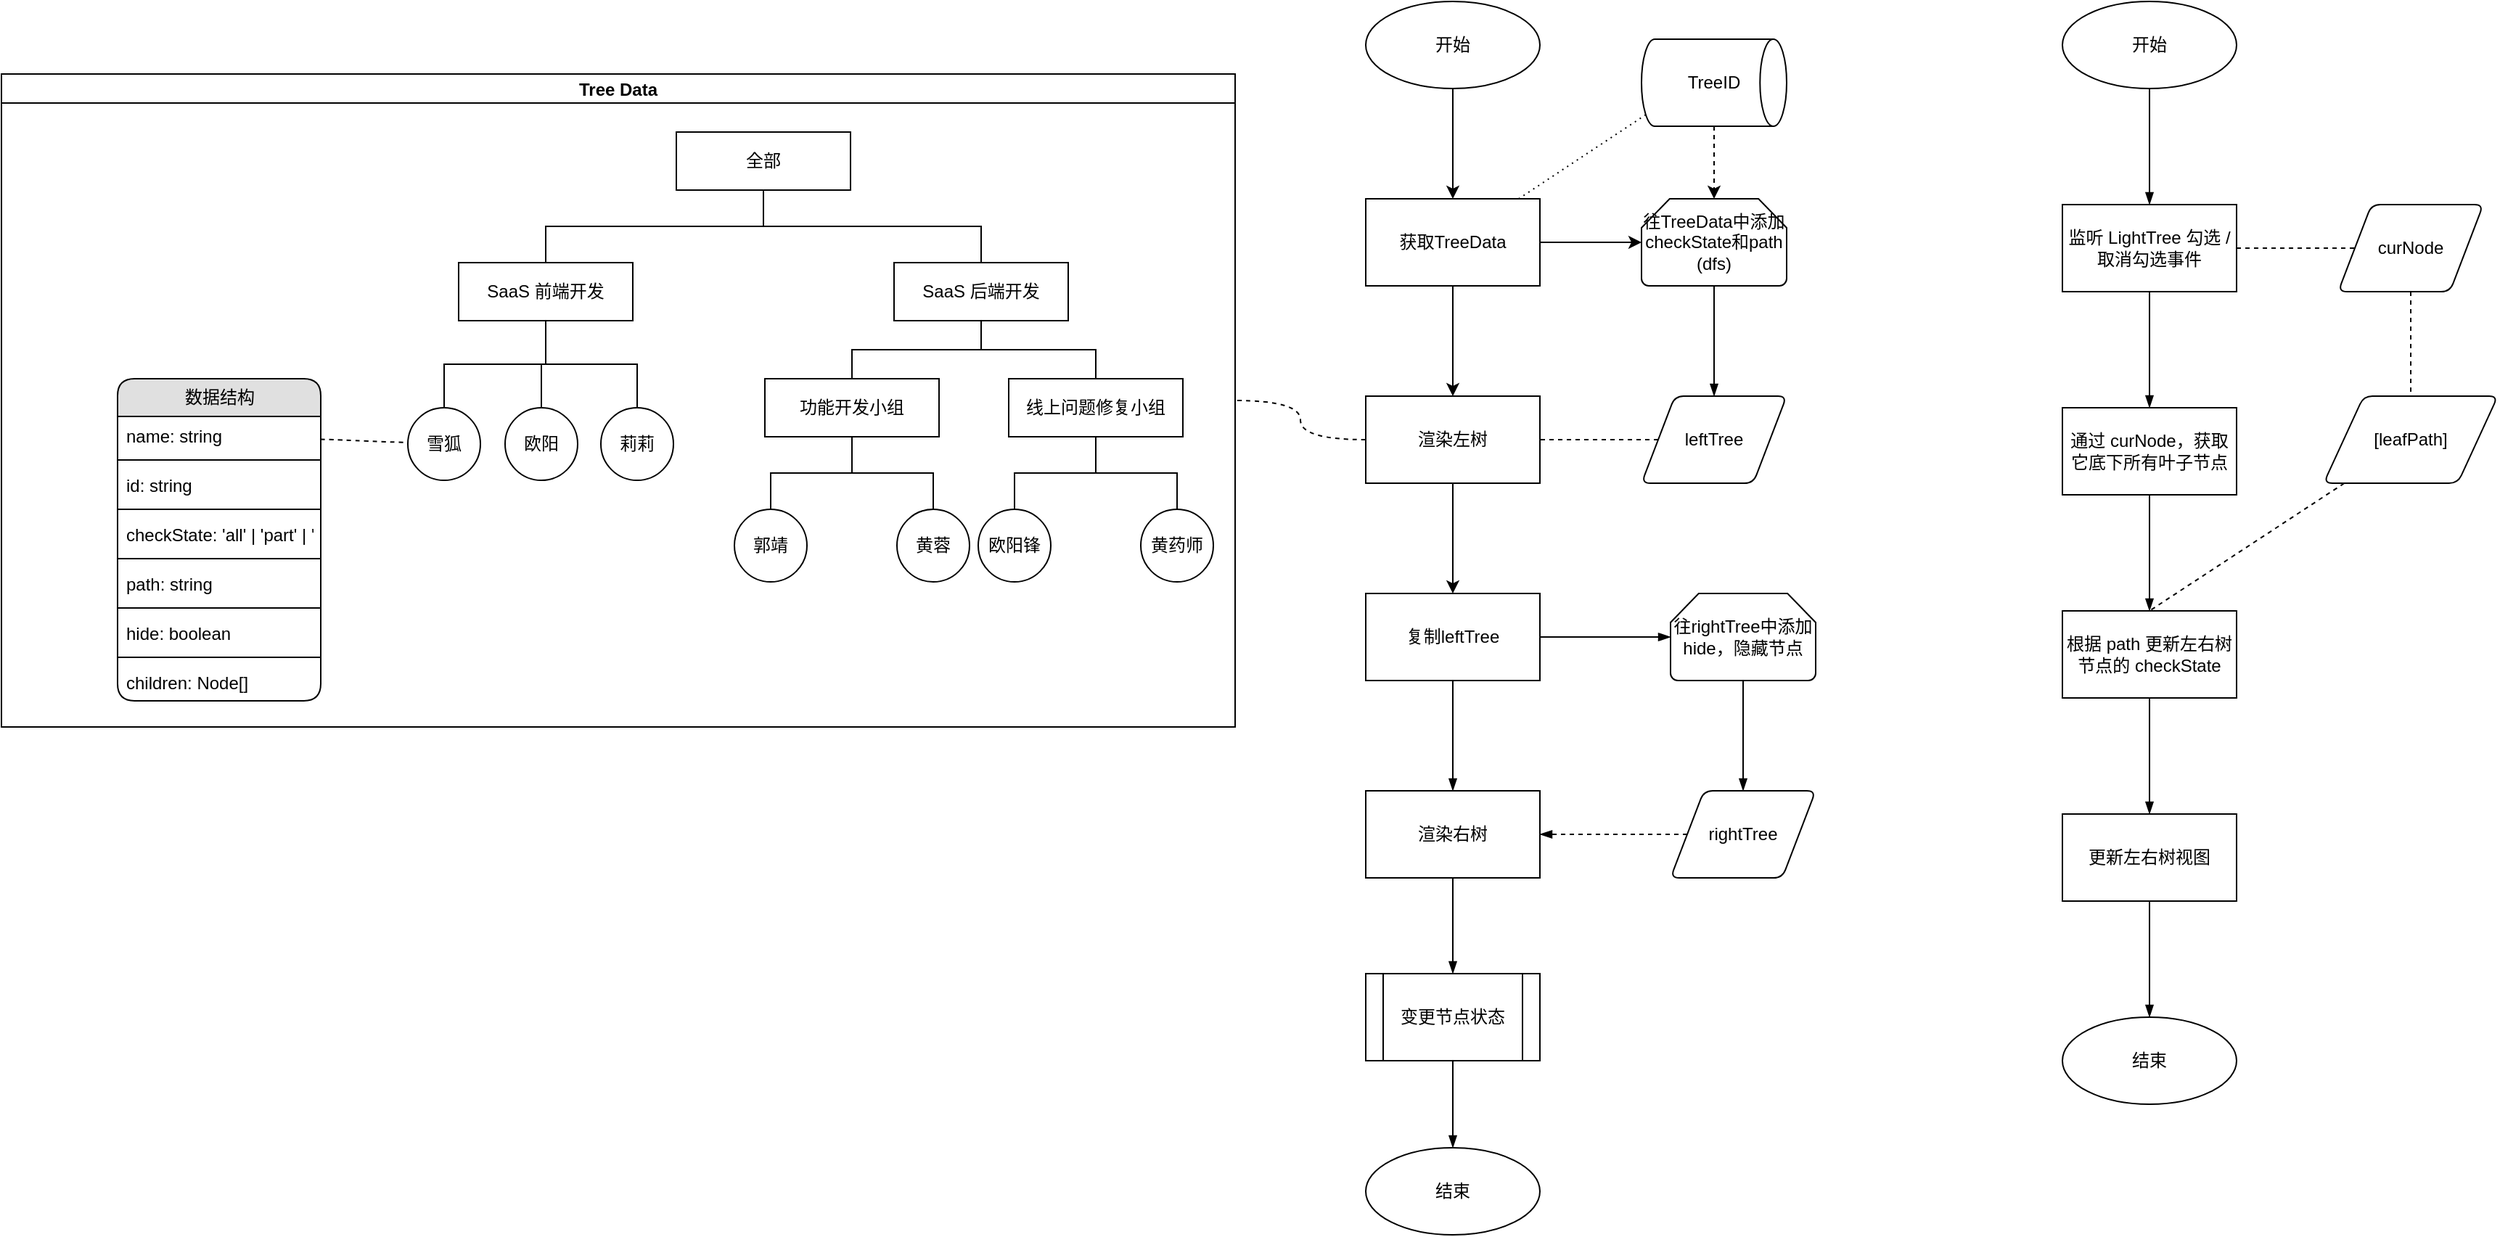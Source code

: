 <mxfile version="16.6.3" type="github" pages="2">
  <diagram id="j1KhcMk5d8YrrO3JOCNG" name="流程图">
    <mxGraphModel dx="1865" dy="547" grid="1" gridSize="10" guides="1" tooltips="1" connect="1" arrows="1" fold="1" page="1" pageScale="1" pageWidth="827" pageHeight="1169" math="0" shadow="0">
      <root>
        <mxCell id="0" />
        <mxCell id="1" parent="0" />
        <mxCell id="PoRlrT8lTsVCPJHmS7ri-5" value="" style="edgeStyle=orthogonalEdgeStyle;rounded=0;orthogonalLoop=1;jettySize=auto;html=1;strokeWidth=1;" parent="1" source="PoRlrT8lTsVCPJHmS7ri-3" target="PoRlrT8lTsVCPJHmS7ri-4" edge="1">
          <mxGeometry relative="1" as="geometry" />
        </mxCell>
        <mxCell id="PoRlrT8lTsVCPJHmS7ri-3" value="开始" style="ellipse;whiteSpace=wrap;html=1;align=center;newEdgeStyle={&quot;edgeStyle&quot;:&quot;entityRelationEdgeStyle&quot;,&quot;startArrow&quot;:&quot;none&quot;,&quot;endArrow&quot;:&quot;none&quot;,&quot;segment&quot;:10,&quot;curved&quot;:1};treeFolding=1;treeMoving=1;fontFamily=Helvetica;fontSize=12;fontColor=rgb(0, 0, 0);strokeColor=rgb(0, 0, 0);fillColor=rgb(255, 255, 255);strokeWidth=1;" parent="1" vertex="1">
          <mxGeometry x="160" y="70" width="120" height="60" as="geometry" />
        </mxCell>
        <mxCell id="PoRlrT8lTsVCPJHmS7ri-13" value="" style="edgeStyle=orthogonalEdgeStyle;rounded=0;orthogonalLoop=1;jettySize=auto;html=1;strokeWidth=1;" parent="1" source="PoRlrT8lTsVCPJHmS7ri-4" target="PoRlrT8lTsVCPJHmS7ri-12" edge="1">
          <mxGeometry relative="1" as="geometry" />
        </mxCell>
        <mxCell id="2I-WM9mytzwpsGj2aSwz-2" value="" style="edgeStyle=orthogonalEdgeStyle;rounded=0;orthogonalLoop=1;jettySize=auto;html=1;strokeWidth=1;" parent="1" source="PoRlrT8lTsVCPJHmS7ri-4" target="2I-WM9mytzwpsGj2aSwz-5" edge="1">
          <mxGeometry relative="1" as="geometry">
            <mxPoint x="360" y="240" as="targetPoint" />
          </mxGeometry>
        </mxCell>
        <mxCell id="PoRlrT8lTsVCPJHmS7ri-4" value="获取TreeData" style="whiteSpace=wrap;html=1;strokeWidth=1;" parent="1" vertex="1">
          <mxGeometry x="160" y="206" width="120" height="60" as="geometry" />
        </mxCell>
        <mxCell id="4qclpJWFvZXqjJmkNgJn-2" value="" style="edgeStyle=orthogonalEdgeStyle;rounded=0;orthogonalLoop=1;jettySize=auto;html=1;strokeWidth=1;" parent="1" source="PoRlrT8lTsVCPJHmS7ri-12" target="4qclpJWFvZXqjJmkNgJn-1" edge="1">
          <mxGeometry relative="1" as="geometry" />
        </mxCell>
        <mxCell id="PoRlrT8lTsVCPJHmS7ri-12" value="渲染左树" style="whiteSpace=wrap;html=1;strokeWidth=1;" parent="1" vertex="1">
          <mxGeometry x="160" y="342" width="120" height="60" as="geometry" />
        </mxCell>
        <mxCell id="2I-WM9mytzwpsGj2aSwz-29" value="" style="edgeStyle=orthogonalEdgeStyle;rounded=0;orthogonalLoop=1;jettySize=auto;html=1;endArrow=blockThin;endFill=1;strokeWidth=1;" parent="1" source="4qclpJWFvZXqjJmkNgJn-1" target="2I-WM9mytzwpsGj2aSwz-27" edge="1">
          <mxGeometry relative="1" as="geometry" />
        </mxCell>
        <mxCell id="2I-WM9mytzwpsGj2aSwz-37" value="" style="edgeStyle=orthogonalEdgeStyle;rounded=0;orthogonalLoop=1;jettySize=auto;html=1;endArrow=blockThin;endFill=1;strokeWidth=1;" parent="1" source="4qclpJWFvZXqjJmkNgJn-1" target="2I-WM9mytzwpsGj2aSwz-36" edge="1">
          <mxGeometry relative="1" as="geometry" />
        </mxCell>
        <mxCell id="4qclpJWFvZXqjJmkNgJn-1" value="复制leftTree" style="whiteSpace=wrap;html=1;strokeWidth=1;" parent="1" vertex="1">
          <mxGeometry x="160" y="478" width="120" height="60" as="geometry" />
        </mxCell>
        <mxCell id="4qclpJWFvZXqjJmkNgJn-3" value="结束" style="ellipse;whiteSpace=wrap;html=1;strokeWidth=1;" parent="1" vertex="1">
          <mxGeometry x="160" y="860" width="120" height="60" as="geometry" />
        </mxCell>
        <mxCell id="2I-WM9mytzwpsGj2aSwz-4" value="" style="edgeStyle=orthogonalEdgeStyle;rounded=0;orthogonalLoop=1;jettySize=auto;html=1;dashed=1;strokeWidth=1;" parent="1" source="2I-WM9mytzwpsGj2aSwz-3" target="2I-WM9mytzwpsGj2aSwz-5" edge="1">
          <mxGeometry relative="1" as="geometry">
            <mxPoint x="410" y="206" as="targetPoint" />
          </mxGeometry>
        </mxCell>
        <mxCell id="2I-WM9mytzwpsGj2aSwz-3" value="TreeID" style="strokeWidth=1;html=1;shape=mxgraph.flowchart.direct_data;whiteSpace=wrap;" parent="1" vertex="1">
          <mxGeometry x="350" y="96" width="100" height="60" as="geometry" />
        </mxCell>
        <mxCell id="2I-WM9mytzwpsGj2aSwz-32" value="" style="edgeStyle=orthogonalEdgeStyle;rounded=0;orthogonalLoop=1;jettySize=auto;html=1;endArrow=blockThin;endFill=1;strokeWidth=1;" parent="1" source="2I-WM9mytzwpsGj2aSwz-5" target="2I-WM9mytzwpsGj2aSwz-31" edge="1">
          <mxGeometry relative="1" as="geometry" />
        </mxCell>
        <mxCell id="2I-WM9mytzwpsGj2aSwz-5" value="往TreeData中添加checkState和path (dfs)" style="strokeWidth=1;html=1;shape=mxgraph.flowchart.loop_limit;whiteSpace=wrap;" parent="1" vertex="1">
          <mxGeometry x="350" y="206" width="100" height="60" as="geometry" />
        </mxCell>
        <mxCell id="2I-WM9mytzwpsGj2aSwz-27" value="渲染右树" style="rounded=0;whiteSpace=wrap;html=1;sketch=0;strokeWidth=1;" parent="1" vertex="1">
          <mxGeometry x="160" y="614" width="120" height="60" as="geometry" />
        </mxCell>
        <mxCell id="2I-WM9mytzwpsGj2aSwz-33" value="" style="edgeStyle=orthogonalEdgeStyle;rounded=0;orthogonalLoop=1;jettySize=auto;html=1;endArrow=none;endFill=0;dashed=1;strokeWidth=1;" parent="1" source="2I-WM9mytzwpsGj2aSwz-31" target="PoRlrT8lTsVCPJHmS7ri-12" edge="1">
          <mxGeometry relative="1" as="geometry" />
        </mxCell>
        <mxCell id="2I-WM9mytzwpsGj2aSwz-31" value="leftTree" style="shape=parallelogram;html=1;strokeWidth=1;perimeter=parallelogramPerimeter;whiteSpace=wrap;rounded=1;arcSize=12;size=0.23;sketch=0;" parent="1" vertex="1">
          <mxGeometry x="350" y="342" width="100" height="60" as="geometry" />
        </mxCell>
        <mxCell id="2I-WM9mytzwpsGj2aSwz-39" value="" style="edgeStyle=orthogonalEdgeStyle;rounded=0;orthogonalLoop=1;jettySize=auto;html=1;endArrow=blockThin;endFill=1;strokeWidth=1;" parent="1" source="2I-WM9mytzwpsGj2aSwz-36" target="2I-WM9mytzwpsGj2aSwz-38" edge="1">
          <mxGeometry relative="1" as="geometry" />
        </mxCell>
        <mxCell id="2I-WM9mytzwpsGj2aSwz-36" value="往rightTree中添加hide，隐藏节点" style="strokeWidth=1;html=1;shape=mxgraph.flowchart.loop_limit;whiteSpace=wrap;sketch=0;" parent="1" vertex="1">
          <mxGeometry x="370" y="478" width="100" height="60" as="geometry" />
        </mxCell>
        <mxCell id="2I-WM9mytzwpsGj2aSwz-40" value="" style="edgeStyle=orthogonalEdgeStyle;rounded=0;orthogonalLoop=1;jettySize=auto;html=1;endArrow=blockThin;endFill=1;dashed=1;strokeWidth=1;" parent="1" source="2I-WM9mytzwpsGj2aSwz-38" target="2I-WM9mytzwpsGj2aSwz-27" edge="1">
          <mxGeometry relative="1" as="geometry" />
        </mxCell>
        <mxCell id="2I-WM9mytzwpsGj2aSwz-38" value="rightTree" style="shape=parallelogram;html=1;strokeWidth=1;perimeter=parallelogramPerimeter;whiteSpace=wrap;rounded=1;arcSize=12;size=0.23;sketch=0;" parent="1" vertex="1">
          <mxGeometry x="370" y="614" width="100" height="60" as="geometry" />
        </mxCell>
        <mxCell id="2I-WM9mytzwpsGj2aSwz-49" value="" style="edgeStyle=orthogonalEdgeStyle;rounded=0;orthogonalLoop=1;jettySize=auto;html=1;endArrow=blockThin;endFill=1;strokeWidth=1;" parent="1" source="2I-WM9mytzwpsGj2aSwz-43" target="2I-WM9mytzwpsGj2aSwz-48" edge="1">
          <mxGeometry relative="1" as="geometry" />
        </mxCell>
        <mxCell id="2I-WM9mytzwpsGj2aSwz-43" value="开始" style="ellipse;whiteSpace=wrap;html=1;sketch=0;strokeWidth=1;" parent="1" vertex="1">
          <mxGeometry x="640" y="70" width="120" height="60" as="geometry" />
        </mxCell>
        <mxCell id="2I-WM9mytzwpsGj2aSwz-46" value="" style="endArrow=none;dashed=1;html=1;dashPattern=1 3;strokeWidth=1;rounded=0;entryX=0.03;entryY=0.867;entryDx=0;entryDy=0;entryPerimeter=0;" parent="1" source="PoRlrT8lTsVCPJHmS7ri-4" target="2I-WM9mytzwpsGj2aSwz-3" edge="1">
          <mxGeometry width="50" height="50" relative="1" as="geometry">
            <mxPoint x="280" y="286" as="sourcePoint" />
            <mxPoint x="350.711" y="236" as="targetPoint" />
          </mxGeometry>
        </mxCell>
        <mxCell id="2I-WM9mytzwpsGj2aSwz-59" value="" style="edgeStyle=orthogonalEdgeStyle;rounded=0;orthogonalLoop=1;jettySize=auto;html=1;endArrow=blockThin;endFill=1;strokeWidth=1;" parent="1" source="2I-WM9mytzwpsGj2aSwz-48" target="2I-WM9mytzwpsGj2aSwz-58" edge="1">
          <mxGeometry relative="1" as="geometry" />
        </mxCell>
        <mxCell id="2I-WM9mytzwpsGj2aSwz-48" value="监听 LightTree 勾选 / 取消勾选事件" style="whiteSpace=wrap;html=1;sketch=0;strokeWidth=1;" parent="1" vertex="1">
          <mxGeometry x="640" y="210" width="120" height="60" as="geometry" />
        </mxCell>
        <mxCell id="2I-WM9mytzwpsGj2aSwz-51" value="" style="edgeStyle=orthogonalEdgeStyle;rounded=0;orthogonalLoop=1;jettySize=auto;html=1;startArrow=none;endArrow=blockThin;endFill=1;strokeWidth=1;" parent="1" source="2I-WM9mytzwpsGj2aSwz-27" target="2I-WM9mytzwpsGj2aSwz-53" edge="1">
          <mxGeometry relative="1" as="geometry">
            <mxPoint x="220" y="674" as="sourcePoint" />
            <mxPoint x="220" y="700" as="targetPoint" />
          </mxGeometry>
        </mxCell>
        <mxCell id="2I-WM9mytzwpsGj2aSwz-55" value="" style="edgeStyle=orthogonalEdgeStyle;rounded=0;orthogonalLoop=1;jettySize=auto;html=1;endArrow=blockThin;endFill=1;strokeWidth=1;" parent="1" source="2I-WM9mytzwpsGj2aSwz-53" target="4qclpJWFvZXqjJmkNgJn-3" edge="1">
          <mxGeometry relative="1" as="geometry" />
        </mxCell>
        <mxCell id="2I-WM9mytzwpsGj2aSwz-53" value="变更节点状态" style="shape=process;whiteSpace=wrap;html=1;backgroundOutline=1;sketch=0;strokeWidth=1;" parent="1" vertex="1">
          <mxGeometry x="160" y="740" width="120" height="60" as="geometry" />
        </mxCell>
        <mxCell id="2I-WM9mytzwpsGj2aSwz-61" value="" style="edgeStyle=orthogonalEdgeStyle;rounded=0;orthogonalLoop=1;jettySize=auto;html=1;endArrow=none;endFill=0;strokeWidth=1;dashed=1;" parent="1" source="tEtykuOKS5iqRgqCVBYb-3" target="2I-WM9mytzwpsGj2aSwz-62" edge="1">
          <mxGeometry relative="1" as="geometry">
            <mxPoint x="850" y="380" as="targetPoint" />
          </mxGeometry>
        </mxCell>
        <mxCell id="2I-WM9mytzwpsGj2aSwz-64" value="" style="edgeStyle=orthogonalEdgeStyle;rounded=0;orthogonalLoop=1;jettySize=auto;html=1;endArrow=blockThin;endFill=1;strokeWidth=1;" parent="1" source="2I-WM9mytzwpsGj2aSwz-58" target="2I-WM9mytzwpsGj2aSwz-63" edge="1">
          <mxGeometry relative="1" as="geometry" />
        </mxCell>
        <mxCell id="2I-WM9mytzwpsGj2aSwz-58" value="通过 curNode，获取它底下所有叶子节点" style="whiteSpace=wrap;html=1;sketch=0;strokeWidth=1;" parent="1" vertex="1">
          <mxGeometry x="640" y="350" width="120" height="60" as="geometry" />
        </mxCell>
        <mxCell id="2I-WM9mytzwpsGj2aSwz-62" value="[leafPath]" style="shape=parallelogram;html=1;strokeWidth=1;perimeter=parallelogramPerimeter;whiteSpace=wrap;rounded=1;arcSize=12;size=0.23;sketch=0;" parent="1" vertex="1">
          <mxGeometry x="820" y="342" width="120" height="60" as="geometry" />
        </mxCell>
        <mxCell id="2I-WM9mytzwpsGj2aSwz-68" value="" style="edgeStyle=orthogonalEdgeStyle;rounded=0;orthogonalLoop=1;jettySize=auto;html=1;endArrow=blockThin;endFill=1;strokeWidth=1;" parent="1" source="2I-WM9mytzwpsGj2aSwz-63" target="2I-WM9mytzwpsGj2aSwz-66" edge="1">
          <mxGeometry relative="1" as="geometry" />
        </mxCell>
        <mxCell id="2I-WM9mytzwpsGj2aSwz-63" value="根据 path 更新左右树节点的 checkState" style="whiteSpace=wrap;html=1;sketch=0;strokeWidth=1;" parent="1" vertex="1">
          <mxGeometry x="640" y="490" width="120" height="60" as="geometry" />
        </mxCell>
        <mxCell id="2I-WM9mytzwpsGj2aSwz-72" value="" style="edgeStyle=orthogonalEdgeStyle;rounded=0;orthogonalLoop=1;jettySize=auto;html=1;endArrow=blockThin;endFill=1;strokeWidth=1;" parent="1" source="2I-WM9mytzwpsGj2aSwz-66" target="2I-WM9mytzwpsGj2aSwz-71" edge="1">
          <mxGeometry relative="1" as="geometry" />
        </mxCell>
        <mxCell id="2I-WM9mytzwpsGj2aSwz-66" value="更新左右树视图" style="whiteSpace=wrap;html=1;sketch=0;strokeWidth=1;" parent="1" vertex="1">
          <mxGeometry x="640" y="630" width="120" height="60" as="geometry" />
        </mxCell>
        <mxCell id="2I-WM9mytzwpsGj2aSwz-70" value="" style="endArrow=none;dashed=1;html=1;rounded=0;strokeWidth=1;entryX=0.5;entryY=0;entryDx=0;entryDy=0;" parent="1" source="2I-WM9mytzwpsGj2aSwz-62" target="2I-WM9mytzwpsGj2aSwz-63" edge="1">
          <mxGeometry width="50" height="50" relative="1" as="geometry">
            <mxPoint x="890" y="460" as="sourcePoint" />
            <mxPoint x="890" y="480.711" as="targetPoint" />
          </mxGeometry>
        </mxCell>
        <mxCell id="2I-WM9mytzwpsGj2aSwz-71" value="结束" style="ellipse;whiteSpace=wrap;html=1;sketch=0;strokeWidth=1;" parent="1" vertex="1">
          <mxGeometry x="640" y="770" width="120" height="60" as="geometry" />
        </mxCell>
        <mxCell id="tEtykuOKS5iqRgqCVBYb-2" value="" style="endArrow=none;dashed=1;html=1;rounded=0;entryX=0;entryY=0.5;entryDx=0;entryDy=0;strokeWidth=1;" edge="1" parent="1" source="2I-WM9mytzwpsGj2aSwz-48" target="tEtykuOKS5iqRgqCVBYb-3">
          <mxGeometry width="50" height="50" relative="1" as="geometry">
            <mxPoint x="760" y="290" as="sourcePoint" />
            <mxPoint x="830.711" y="240" as="targetPoint" />
          </mxGeometry>
        </mxCell>
        <mxCell id="tEtykuOKS5iqRgqCVBYb-3" value="curNode" style="shape=parallelogram;html=1;strokeWidth=1;perimeter=parallelogramPerimeter;whiteSpace=wrap;rounded=1;arcSize=12;size=0.23;" vertex="1" parent="1">
          <mxGeometry x="830" y="210" width="100" height="60" as="geometry" />
        </mxCell>
        <mxCell id="tEtykuOKS5iqRgqCVBYb-11" value="Tree Data" style="swimlane;startSize=20;horizontal=1;containerType=tree;strokeWidth=1;" vertex="1" parent="1">
          <mxGeometry x="-780" y="120" width="850" height="450" as="geometry">
            <mxRectangle x="-550" y="170" width="110" height="20" as="alternateBounds" />
          </mxGeometry>
        </mxCell>
        <mxCell id="tEtykuOKS5iqRgqCVBYb-12" value="" style="edgeStyle=elbowEdgeStyle;elbow=vertical;startArrow=none;endArrow=none;rounded=0;strokeWidth=1;" edge="1" parent="tEtykuOKS5iqRgqCVBYb-11" source="tEtykuOKS5iqRgqCVBYb-13" target="tEtykuOKS5iqRgqCVBYb-14">
          <mxGeometry relative="1" as="geometry" />
        </mxCell>
        <mxCell id="tEtykuOKS5iqRgqCVBYb-13" value="全部" style="whiteSpace=wrap;html=1;treeFolding=1;treeMoving=1;newEdgeStyle={&quot;edgeStyle&quot;:&quot;elbowEdgeStyle&quot;,&quot;startArrow&quot;:&quot;none&quot;,&quot;endArrow&quot;:&quot;none&quot;};strokeWidth=1;" vertex="1" parent="tEtykuOKS5iqRgqCVBYb-11">
          <mxGeometry x="465" y="40" width="120" height="40" as="geometry" />
        </mxCell>
        <mxCell id="tEtykuOKS5iqRgqCVBYb-27" style="edgeStyle=orthogonalEdgeStyle;rounded=0;orthogonalLoop=1;jettySize=auto;html=1;endArrow=none;endFill=0;strokeWidth=1;" edge="1" parent="tEtykuOKS5iqRgqCVBYb-11" source="tEtykuOKS5iqRgqCVBYb-14" target="tEtykuOKS5iqRgqCVBYb-26">
          <mxGeometry relative="1" as="geometry" />
        </mxCell>
        <mxCell id="tEtykuOKS5iqRgqCVBYb-31" style="edgeStyle=orthogonalEdgeStyle;rounded=0;orthogonalLoop=1;jettySize=auto;html=1;endArrow=none;endFill=0;strokeWidth=1;" edge="1" parent="tEtykuOKS5iqRgqCVBYb-11" source="tEtykuOKS5iqRgqCVBYb-14" target="tEtykuOKS5iqRgqCVBYb-28">
          <mxGeometry relative="1" as="geometry" />
        </mxCell>
        <mxCell id="tEtykuOKS5iqRgqCVBYb-33" style="edgeStyle=orthogonalEdgeStyle;rounded=0;orthogonalLoop=1;jettySize=auto;html=1;endArrow=none;endFill=0;strokeWidth=1;" edge="1" parent="tEtykuOKS5iqRgqCVBYb-11" source="tEtykuOKS5iqRgqCVBYb-14" target="tEtykuOKS5iqRgqCVBYb-32">
          <mxGeometry relative="1" as="geometry" />
        </mxCell>
        <mxCell id="tEtykuOKS5iqRgqCVBYb-14" value="SaaS 前端开发" style="whiteSpace=wrap;html=1;treeFolding=1;treeMoving=1;newEdgeStyle={&quot;edgeStyle&quot;:&quot;elbowEdgeStyle&quot;,&quot;startArrow&quot;:&quot;none&quot;,&quot;endArrow&quot;:&quot;none&quot;};strokeWidth=1;" vertex="1" parent="tEtykuOKS5iqRgqCVBYb-11">
          <mxGeometry x="315" y="130" width="120" height="40" as="geometry" />
        </mxCell>
        <mxCell id="tEtykuOKS5iqRgqCVBYb-16" value="" style="edgeStyle=elbowEdgeStyle;rounded=0;orthogonalLoop=1;jettySize=auto;html=1;elbow=vertical;startArrow=none;endArrow=none;" edge="1" source="tEtykuOKS5iqRgqCVBYb-13" target="tEtykuOKS5iqRgqCVBYb-17" parent="tEtykuOKS5iqRgqCVBYb-11">
          <mxGeometry relative="1" as="geometry" />
        </mxCell>
        <mxCell id="tEtykuOKS5iqRgqCVBYb-17" value="SaaS 后端开发" style="whiteSpace=wrap;html=1;treeFolding=1;treeMoving=1;newEdgeStyle={&quot;edgeStyle&quot;:&quot;elbowEdgeStyle&quot;,&quot;startArrow&quot;:&quot;none&quot;,&quot;endArrow&quot;:&quot;none&quot;};strokeWidth=1;" vertex="1" parent="tEtykuOKS5iqRgqCVBYb-11">
          <mxGeometry x="615" y="130" width="120" height="40" as="geometry" />
        </mxCell>
        <mxCell id="tEtykuOKS5iqRgqCVBYb-18" value="" style="edgeStyle=elbowEdgeStyle;elbow=vertical;startArrow=none;endArrow=none;rounded=0;strokeWidth=1;" edge="1" target="tEtykuOKS5iqRgqCVBYb-19" source="tEtykuOKS5iqRgqCVBYb-17" parent="tEtykuOKS5iqRgqCVBYb-11">
          <mxGeometry relative="1" as="geometry">
            <mxPoint x="55" y="260" as="sourcePoint" />
          </mxGeometry>
        </mxCell>
        <mxCell id="tEtykuOKS5iqRgqCVBYb-36" style="edgeStyle=orthogonalEdgeStyle;rounded=0;orthogonalLoop=1;jettySize=auto;html=1;endArrow=none;endFill=0;strokeWidth=1;" edge="1" parent="tEtykuOKS5iqRgqCVBYb-11" source="tEtykuOKS5iqRgqCVBYb-19" target="tEtykuOKS5iqRgqCVBYb-34">
          <mxGeometry relative="1" as="geometry" />
        </mxCell>
        <mxCell id="tEtykuOKS5iqRgqCVBYb-37" style="edgeStyle=orthogonalEdgeStyle;rounded=0;orthogonalLoop=1;jettySize=auto;html=1;endArrow=none;endFill=0;strokeWidth=1;" edge="1" parent="tEtykuOKS5iqRgqCVBYb-11" source="tEtykuOKS5iqRgqCVBYb-19" target="tEtykuOKS5iqRgqCVBYb-35">
          <mxGeometry relative="1" as="geometry" />
        </mxCell>
        <mxCell id="tEtykuOKS5iqRgqCVBYb-19" value="功能开发小组" style="whiteSpace=wrap;html=1;treeFolding=1;treeMoving=1;newEdgeStyle={&quot;edgeStyle&quot;:&quot;elbowEdgeStyle&quot;,&quot;startArrow&quot;:&quot;none&quot;,&quot;endArrow&quot;:&quot;none&quot;};strokeWidth=1;" vertex="1" parent="tEtykuOKS5iqRgqCVBYb-11">
          <mxGeometry x="526" y="210" width="120" height="40" as="geometry" />
        </mxCell>
        <mxCell id="tEtykuOKS5iqRgqCVBYb-23" value="" style="edgeStyle=elbowEdgeStyle;elbow=vertical;startArrow=none;endArrow=none;rounded=0;strokeWidth=1;" edge="1" target="tEtykuOKS5iqRgqCVBYb-24" source="tEtykuOKS5iqRgqCVBYb-17" parent="tEtykuOKS5iqRgqCVBYb-11">
          <mxGeometry relative="1" as="geometry">
            <mxPoint x="-55" y="250" as="sourcePoint" />
          </mxGeometry>
        </mxCell>
        <mxCell id="tEtykuOKS5iqRgqCVBYb-40" style="edgeStyle=orthogonalEdgeStyle;rounded=0;orthogonalLoop=1;jettySize=auto;html=1;endArrow=none;endFill=0;strokeWidth=1;" edge="1" parent="tEtykuOKS5iqRgqCVBYb-11" source="tEtykuOKS5iqRgqCVBYb-24" target="tEtykuOKS5iqRgqCVBYb-38">
          <mxGeometry relative="1" as="geometry" />
        </mxCell>
        <mxCell id="tEtykuOKS5iqRgqCVBYb-41" style="edgeStyle=orthogonalEdgeStyle;rounded=0;orthogonalLoop=1;jettySize=auto;html=1;endArrow=none;endFill=0;strokeWidth=1;" edge="1" parent="tEtykuOKS5iqRgqCVBYb-11" source="tEtykuOKS5iqRgqCVBYb-24" target="tEtykuOKS5iqRgqCVBYb-39">
          <mxGeometry relative="1" as="geometry" />
        </mxCell>
        <mxCell id="tEtykuOKS5iqRgqCVBYb-24" value="线上问题修复小组" style="whiteSpace=wrap;html=1;treeFolding=1;treeMoving=1;newEdgeStyle={&quot;edgeStyle&quot;:&quot;elbowEdgeStyle&quot;,&quot;startArrow&quot;:&quot;none&quot;,&quot;endArrow&quot;:&quot;none&quot;};strokeWidth=1;" vertex="1" parent="tEtykuOKS5iqRgqCVBYb-11">
          <mxGeometry x="694" y="210" width="120" height="40" as="geometry" />
        </mxCell>
        <mxCell id="tEtykuOKS5iqRgqCVBYb-26" value="雪狐" style="ellipse;whiteSpace=wrap;html=1;aspect=fixed;strokeWidth=1;" vertex="1" parent="tEtykuOKS5iqRgqCVBYb-11">
          <mxGeometry x="280" y="230" width="50" height="50" as="geometry" />
        </mxCell>
        <mxCell id="tEtykuOKS5iqRgqCVBYb-28" value="欧阳" style="ellipse;whiteSpace=wrap;html=1;aspect=fixed;strokeWidth=1;" vertex="1" parent="tEtykuOKS5iqRgqCVBYb-11">
          <mxGeometry x="347" y="230" width="50" height="50" as="geometry" />
        </mxCell>
        <mxCell id="tEtykuOKS5iqRgqCVBYb-32" value="莉莉" style="ellipse;whiteSpace=wrap;html=1;aspect=fixed;strokeWidth=1;" vertex="1" parent="tEtykuOKS5iqRgqCVBYb-11">
          <mxGeometry x="413" y="230" width="50" height="50" as="geometry" />
        </mxCell>
        <mxCell id="tEtykuOKS5iqRgqCVBYb-34" value="郭靖" style="ellipse;whiteSpace=wrap;html=1;aspect=fixed;strokeWidth=1;" vertex="1" parent="tEtykuOKS5iqRgqCVBYb-11">
          <mxGeometry x="505" y="300" width="50" height="50" as="geometry" />
        </mxCell>
        <mxCell id="tEtykuOKS5iqRgqCVBYb-35" value="黄蓉" style="ellipse;whiteSpace=wrap;html=1;aspect=fixed;strokeWidth=1;" vertex="1" parent="tEtykuOKS5iqRgqCVBYb-11">
          <mxGeometry x="617" y="300" width="50" height="50" as="geometry" />
        </mxCell>
        <mxCell id="tEtykuOKS5iqRgqCVBYb-38" value="欧阳锋" style="ellipse;whiteSpace=wrap;html=1;aspect=fixed;strokeWidth=1;" vertex="1" parent="tEtykuOKS5iqRgqCVBYb-11">
          <mxGeometry x="673" y="300" width="50" height="50" as="geometry" />
        </mxCell>
        <mxCell id="tEtykuOKS5iqRgqCVBYb-39" value="黄药师" style="ellipse;whiteSpace=wrap;html=1;aspect=fixed;strokeWidth=1;" vertex="1" parent="tEtykuOKS5iqRgqCVBYb-11">
          <mxGeometry x="785" y="300" width="50" height="50" as="geometry" />
        </mxCell>
        <mxCell id="tb5ziYheUEKBKeoyKSZ6-1" value="数据结构" style="swimlane;html=1;fontStyle=0;childLayout=stackLayout;horizontal=1;startSize=26;fillColor=#e0e0e0;horizontalStack=0;resizeParent=1;resizeLast=0;collapsible=1;marginBottom=0;swimlaneFillColor=#ffffff;align=center;rounded=1;shadow=0;comic=0;labelBackgroundColor=none;strokeWidth=1;fontFamily=Verdana;fontSize=12" vertex="1" parent="tEtykuOKS5iqRgqCVBYb-11">
          <mxGeometry x="80" y="210" width="140" height="222" as="geometry">
            <mxRectangle x="1220" y="350" width="40" height="26" as="alternateBounds" />
          </mxGeometry>
        </mxCell>
        <mxCell id="tb5ziYheUEKBKeoyKSZ6-10" value="name: string" style="text;strokeColor=none;fillColor=none;align=left;verticalAlign=top;spacingLeft=4;spacingRight=4;overflow=hidden;rotatable=0;points=[[0,0.5],[1,0.5]];portConstraint=eastwest;" vertex="1" parent="tb5ziYheUEKBKeoyKSZ6-1">
          <mxGeometry y="26" width="140" height="26" as="geometry" />
        </mxCell>
        <mxCell id="tb5ziYheUEKBKeoyKSZ6-11" value="" style="line;strokeWidth=1;fillColor=none;align=left;verticalAlign=middle;spacingTop=-1;spacingLeft=3;spacingRight=3;rotatable=0;labelPosition=right;points=[];portConstraint=eastwest;" vertex="1" parent="tb5ziYheUEKBKeoyKSZ6-1">
          <mxGeometry y="52" width="140" height="8" as="geometry" />
        </mxCell>
        <mxCell id="tb5ziYheUEKBKeoyKSZ6-12" value="id: string" style="text;strokeColor=none;fillColor=none;align=left;verticalAlign=top;spacingLeft=4;spacingRight=4;overflow=hidden;rotatable=0;points=[[0,0.5],[1,0.5]];portConstraint=eastwest;" vertex="1" parent="tb5ziYheUEKBKeoyKSZ6-1">
          <mxGeometry y="60" width="140" height="26" as="geometry" />
        </mxCell>
        <mxCell id="tb5ziYheUEKBKeoyKSZ6-15" value="" style="line;strokeWidth=1;fillColor=none;align=left;verticalAlign=middle;spacingTop=-1;spacingLeft=3;spacingRight=3;rotatable=0;labelPosition=right;points=[];portConstraint=eastwest;" vertex="1" parent="tb5ziYheUEKBKeoyKSZ6-1">
          <mxGeometry y="86" width="140" height="8" as="geometry" />
        </mxCell>
        <mxCell id="tb5ziYheUEKBKeoyKSZ6-13" value="checkState: &#39;all&#39; | &#39;part&#39; | &#39;none&#39;" style="text;strokeColor=none;fillColor=none;align=left;verticalAlign=top;spacingLeft=4;spacingRight=4;overflow=hidden;rotatable=0;points=[[0,0.5],[1,0.5]];portConstraint=eastwest;" vertex="1" parent="tb5ziYheUEKBKeoyKSZ6-1">
          <mxGeometry y="94" width="140" height="26" as="geometry" />
        </mxCell>
        <mxCell id="tb5ziYheUEKBKeoyKSZ6-16" value="" style="line;strokeWidth=1;fillColor=none;align=left;verticalAlign=middle;spacingTop=-1;spacingLeft=3;spacingRight=3;rotatable=0;labelPosition=right;points=[];portConstraint=eastwest;" vertex="1" parent="tb5ziYheUEKBKeoyKSZ6-1">
          <mxGeometry y="120" width="140" height="8" as="geometry" />
        </mxCell>
        <mxCell id="tb5ziYheUEKBKeoyKSZ6-14" value="path: string" style="text;strokeColor=none;fillColor=none;align=left;verticalAlign=top;spacingLeft=4;spacingRight=4;overflow=hidden;rotatable=0;points=[[0,0.5],[1,0.5]];portConstraint=eastwest;" vertex="1" parent="tb5ziYheUEKBKeoyKSZ6-1">
          <mxGeometry y="128" width="140" height="26" as="geometry" />
        </mxCell>
        <mxCell id="tb5ziYheUEKBKeoyKSZ6-17" value="" style="line;strokeWidth=1;fillColor=none;align=left;verticalAlign=middle;spacingTop=-1;spacingLeft=3;spacingRight=3;rotatable=0;labelPosition=right;points=[];portConstraint=eastwest;" vertex="1" parent="tb5ziYheUEKBKeoyKSZ6-1">
          <mxGeometry y="154" width="140" height="8" as="geometry" />
        </mxCell>
        <mxCell id="tb5ziYheUEKBKeoyKSZ6-19" value="hide: boolean" style="text;strokeColor=none;fillColor=none;align=left;verticalAlign=top;spacingLeft=4;spacingRight=4;overflow=hidden;rotatable=0;points=[[0,0.5],[1,0.5]];portConstraint=eastwest;" vertex="1" parent="tb5ziYheUEKBKeoyKSZ6-1">
          <mxGeometry y="162" width="140" height="26" as="geometry" />
        </mxCell>
        <mxCell id="tb5ziYheUEKBKeoyKSZ6-20" value="" style="line;strokeWidth=1;fillColor=none;align=left;verticalAlign=middle;spacingTop=-1;spacingLeft=3;spacingRight=3;rotatable=0;labelPosition=right;points=[];portConstraint=eastwest;" vertex="1" parent="tb5ziYheUEKBKeoyKSZ6-1">
          <mxGeometry y="188" width="140" height="8" as="geometry" />
        </mxCell>
        <mxCell id="tb5ziYheUEKBKeoyKSZ6-2" value="children: Node[]" style="text;html=1;strokeColor=none;fillColor=none;spacingLeft=4;spacingRight=4;whiteSpace=wrap;overflow=hidden;rotatable=0;points=[[0,0.5],[1,0.5]];portConstraint=eastwest;align=left;" vertex="1" parent="tb5ziYheUEKBKeoyKSZ6-1">
          <mxGeometry y="196" width="140" height="26" as="geometry" />
        </mxCell>
        <mxCell id="tb5ziYheUEKBKeoyKSZ6-18" value="" style="endArrow=none;dashed=1;html=1;rounded=0;strokeWidth=1;curved=1;" edge="1" parent="tEtykuOKS5iqRgqCVBYb-11" source="tb5ziYheUEKBKeoyKSZ6-10" target="tEtykuOKS5iqRgqCVBYb-26">
          <mxGeometry width="50" height="50" relative="1" as="geometry">
            <mxPoint x="220" y="299" as="sourcePoint" />
            <mxPoint x="290.711" y="249" as="targetPoint" />
          </mxGeometry>
        </mxCell>
        <mxCell id="tEtykuOKS5iqRgqCVBYb-42" value="" style="endArrow=none;dashed=1;html=1;rounded=0;strokeWidth=1;edgeStyle=orthogonalEdgeStyle;curved=1;" edge="1" parent="1" source="PoRlrT8lTsVCPJHmS7ri-12" target="tEtykuOKS5iqRgqCVBYb-11">
          <mxGeometry width="50" height="50" relative="1" as="geometry">
            <mxPoint x="89.289" y="422" as="sourcePoint" />
            <mxPoint x="89.289" y="372" as="targetPoint" />
          </mxGeometry>
        </mxCell>
      </root>
    </mxGraphModel>
  </diagram>
  <diagram id="rz8zRisVhbEOnXeEeDrc" name="数据流图">
    <mxGraphModel dx="211" dy="547" grid="1" gridSize="10" guides="1" tooltips="1" connect="1" arrows="1" fold="1" page="1" pageScale="1" pageWidth="827" pageHeight="1169" math="0" shadow="0">
      <root>
        <mxCell id="u2Qi_Y9LGrvj3S1nNgGN-0" />
        <mxCell id="u2Qi_Y9LGrvj3S1nNgGN-1" parent="u2Qi_Y9LGrvj3S1nNgGN-0" />
        <mxCell id="YoE8wWXMuoe27GaOqyIO-0" value="" style="edgeStyle=orthogonalEdgeStyle;rounded=0;orthogonalLoop=1;jettySize=auto;html=1;" parent="u2Qi_Y9LGrvj3S1nNgGN-1" source="ol3grwnFeKPGvdhjSbpv-0" target="YoE8wWXMuoe27GaOqyIO-8" edge="1">
          <mxGeometry relative="1" as="geometry" />
        </mxCell>
        <mxCell id="ol3grwnFeKPGvdhjSbpv-0" value="勾选的用户ID" style="html=1;dashed=0;whitespace=wrap;shape=partialRectangle;right=0;left=0;" parent="u2Qi_Y9LGrvj3S1nNgGN-1" vertex="1">
          <mxGeometry x="966" y="220" width="100" height="30" as="geometry" />
        </mxCell>
        <mxCell id="YoE8wWXMuoe27GaOqyIO-6" style="edgeStyle=none;html=1;labelBackgroundColor=none;startFill=0;startSize=8;endFill=1;endSize=8;fontFamily=Verdana;fontSize=12;rounded=0;" parent="u2Qi_Y9LGrvj3S1nNgGN-1" target="YoE8wWXMuoe27GaOqyIO-8" edge="1">
          <mxGeometry relative="1" as="geometry">
            <mxPoint x="836" y="361" as="sourcePoint" />
          </mxGeometry>
        </mxCell>
        <mxCell id="YoE8wWXMuoe27GaOqyIO-7" value="用户树" style="edgeLabel;html=1;align=center;verticalAlign=middle;resizable=0;points=[];" parent="YoE8wWXMuoe27GaOqyIO-6" vertex="1" connectable="0">
          <mxGeometry x="0.285" y="-1" relative="1" as="geometry">
            <mxPoint as="offset" />
          </mxGeometry>
        </mxCell>
        <mxCell id="YoE8wWXMuoe27GaOqyIO-8" value="1" style="swimlane;html=1;fontStyle=0;childLayout=stackLayout;horizontal=1;startSize=26;fillColor=#e0e0e0;horizontalStack=0;resizeParent=1;resizeLast=0;collapsible=1;marginBottom=0;swimlaneFillColor=#ffffff;align=center;rounded=1;shadow=0;comic=0;labelBackgroundColor=none;strokeWidth=1;fontFamily=Verdana;fontSize=12" parent="u2Qi_Y9LGrvj3S1nNgGN-1" vertex="1">
          <mxGeometry x="946" y="335" width="140" height="52" as="geometry" />
        </mxCell>
        <mxCell id="YoE8wWXMuoe27GaOqyIO-9" value="处理用户树" style="text;html=1;strokeColor=none;fillColor=none;spacingLeft=4;spacingRight=4;whiteSpace=wrap;overflow=hidden;rotatable=0;points=[[0,0.5],[1,0.5]];portConstraint=eastwest;align=center;" parent="YoE8wWXMuoe27GaOqyIO-8" vertex="1">
          <mxGeometry y="26" width="140" height="26" as="geometry" />
        </mxCell>
        <mxCell id="YoE8wWXMuoe27GaOqyIO-10" value="2" style="swimlane;html=1;fontStyle=0;childLayout=stackLayout;horizontal=1;startSize=26;fillColor=#e0e0e0;horizontalStack=0;resizeParent=1;resizeLast=0;collapsible=1;marginBottom=0;swimlaneFillColor=#ffffff;align=center;rounded=1;shadow=0;comic=0;labelBackgroundColor=none;strokeWidth=1;fontFamily=Verdana;fontSize=12" parent="u2Qi_Y9LGrvj3S1nNgGN-1" vertex="1">
          <mxGeometry x="1306" y="335" width="140" height="52" as="geometry">
            <mxRectangle x="1220" y="350" width="40" height="26" as="alternateBounds" />
          </mxGeometry>
        </mxCell>
        <mxCell id="YoE8wWXMuoe27GaOqyIO-11" value="处理左树" style="text;html=1;strokeColor=none;fillColor=none;spacingLeft=4;spacingRight=4;whiteSpace=wrap;overflow=hidden;rotatable=0;points=[[0,0.5],[1,0.5]];portConstraint=eastwest;align=center;" parent="YoE8wWXMuoe27GaOqyIO-10" vertex="1">
          <mxGeometry y="26" width="140" height="26" as="geometry" />
        </mxCell>
        <mxCell id="YoE8wWXMuoe27GaOqyIO-12" style="edgeStyle=none;html=1;labelBackgroundColor=none;startFill=0;startSize=8;endFill=1;endSize=8;fontFamily=Verdana;fontSize=12;rounded=0;" parent="u2Qi_Y9LGrvj3S1nNgGN-1" source="YoE8wWXMuoe27GaOqyIO-8" target="YoE8wWXMuoe27GaOqyIO-10" edge="1">
          <mxGeometry relative="1" as="geometry">
            <mxPoint x="966" y="312.571" as="targetPoint" />
          </mxGeometry>
        </mxCell>
        <mxCell id="YoE8wWXMuoe27GaOqyIO-13" value="带勾选状态的用户树" style="edgeLabel;html=1;align=center;verticalAlign=middle;resizable=0;points=[];" parent="YoE8wWXMuoe27GaOqyIO-12" vertex="1" connectable="0">
          <mxGeometry x="-0.139" y="-1" relative="1" as="geometry">
            <mxPoint as="offset" />
          </mxGeometry>
        </mxCell>
        <mxCell id="YoE8wWXMuoe27GaOqyIO-14" value="3" style="swimlane;html=1;fontStyle=0;childLayout=stackLayout;horizontal=1;startSize=26;fillColor=#e0e0e0;horizontalStack=0;resizeParent=1;resizeLast=0;collapsible=1;marginBottom=0;swimlaneFillColor=#ffffff;align=center;rounded=1;shadow=0;comic=0;labelBackgroundColor=none;strokeWidth=1;fontFamily=Verdana;fontSize=12" parent="u2Qi_Y9LGrvj3S1nNgGN-1" vertex="1">
          <mxGeometry x="1506" y="535" width="140" height="52" as="geometry">
            <mxRectangle x="1220" y="350" width="40" height="26" as="alternateBounds" />
          </mxGeometry>
        </mxCell>
        <mxCell id="YoE8wWXMuoe27GaOqyIO-15" value="处理右树" style="text;html=1;strokeColor=none;fillColor=none;spacingLeft=4;spacingRight=4;whiteSpace=wrap;overflow=hidden;rotatable=0;points=[[0,0.5],[1,0.5]];portConstraint=eastwest;align=center;" parent="YoE8wWXMuoe27GaOqyIO-14" vertex="1">
          <mxGeometry y="26" width="140" height="26" as="geometry" />
        </mxCell>
        <mxCell id="YoE8wWXMuoe27GaOqyIO-16" value="&lt;span&gt;界面渲染处理&lt;/span&gt;" style="shape=ellipse;html=1;dashed=0;whitespace=wrap;perimeter=ellipsePerimeter;" parent="u2Qi_Y9LGrvj3S1nNgGN-1" vertex="1">
          <mxGeometry x="1526" y="410" width="100" height="50" as="geometry" />
        </mxCell>
        <mxCell id="YoE8wWXMuoe27GaOqyIO-17" value="" style="edgeStyle=orthogonalEdgeStyle;rounded=0;orthogonalLoop=1;jettySize=auto;html=1;startArrow=none;" parent="u2Qi_Y9LGrvj3S1nNgGN-1" source="YoE8wWXMuoe27GaOqyIO-16" target="YoE8wWXMuoe27GaOqyIO-14" edge="1">
          <mxGeometry relative="1" as="geometry" />
        </mxCell>
        <mxCell id="YoE8wWXMuoe27GaOqyIO-18" value="" style="edgeStyle=orthogonalEdgeStyle;rounded=0;orthogonalLoop=1;jettySize=auto;html=1;endArrow=none;" parent="u2Qi_Y9LGrvj3S1nNgGN-1" source="YoE8wWXMuoe27GaOqyIO-10" target="YoE8wWXMuoe27GaOqyIO-16" edge="1">
          <mxGeometry relative="1" as="geometry">
            <mxPoint x="1176" y="311" as="sourcePoint" />
            <mxPoint x="1306" y="485" as="targetPoint" />
          </mxGeometry>
        </mxCell>
        <mxCell id="YoE8wWXMuoe27GaOqyIO-19" value="带勾选状态和属性路径的左树" style="edgeLabel;html=1;align=center;verticalAlign=middle;resizable=0;points=[];" parent="YoE8wWXMuoe27GaOqyIO-18" vertex="1" connectable="0">
          <mxGeometry x="-0.276" y="-2" relative="1" as="geometry">
            <mxPoint x="45" y="-8" as="offset" />
          </mxGeometry>
        </mxCell>
        <mxCell id="YoE8wWXMuoe27GaOqyIO-20" style="edgeStyle=orthogonalEdgeStyle;rounded=0;orthogonalLoop=1;jettySize=auto;html=1;exitX=0;exitY=0.5;exitDx=0;exitDy=0;" parent="u2Qi_Y9LGrvj3S1nNgGN-1" source="YoE8wWXMuoe27GaOqyIO-22" edge="1">
          <mxGeometry relative="1" as="geometry">
            <mxPoint x="1076" y="561" as="targetPoint" />
          </mxGeometry>
        </mxCell>
        <mxCell id="YoE8wWXMuoe27GaOqyIO-21" value="带状态的用户树" style="edgeLabel;html=1;align=center;verticalAlign=middle;resizable=0;points=[];" parent="YoE8wWXMuoe27GaOqyIO-20" vertex="1" connectable="0">
          <mxGeometry x="-0.151" y="3" relative="1" as="geometry">
            <mxPoint as="offset" />
          </mxGeometry>
        </mxCell>
        <mxCell id="YoE8wWXMuoe27GaOqyIO-22" value="界面渲染处理" style="shape=ellipse;html=1;dashed=0;whitespace=wrap;perimeter=ellipsePerimeter;" parent="u2Qi_Y9LGrvj3S1nNgGN-1" vertex="1">
          <mxGeometry x="1256" y="536" width="100" height="50" as="geometry" />
        </mxCell>
        <mxCell id="YoE8wWXMuoe27GaOqyIO-23" style="edgeStyle=orthogonalEdgeStyle;rounded=0;orthogonalLoop=1;jettySize=auto;html=1;" parent="u2Qi_Y9LGrvj3S1nNgGN-1" source="YoE8wWXMuoe27GaOqyIO-14" target="YoE8wWXMuoe27GaOqyIO-22" edge="1">
          <mxGeometry relative="1" as="geometry" />
        </mxCell>
        <mxCell id="YoE8wWXMuoe27GaOqyIO-24" value="右树数据" style="edgeLabel;html=1;align=center;verticalAlign=middle;resizable=0;points=[];" parent="YoE8wWXMuoe27GaOqyIO-23" vertex="1" connectable="0">
          <mxGeometry x="-0.168" relative="1" as="geometry">
            <mxPoint as="offset" />
          </mxGeometry>
        </mxCell>
        <mxCell id="YoE8wWXMuoe27GaOqyIO-31" style="edgeStyle=orthogonalEdgeStyle;rounded=0;orthogonalLoop=1;jettySize=auto;html=1;exitX=0.5;exitY=1;exitDx=0;exitDy=0;entryX=0.25;entryY=0;entryDx=0;entryDy=0;" parent="u2Qi_Y9LGrvj3S1nNgGN-1" source="YoE8wWXMuoe27GaOqyIO-25" target="YoE8wWXMuoe27GaOqyIO-14" edge="1">
          <mxGeometry relative="1" as="geometry">
            <mxPoint x="1431" y="473" as="targetPoint" />
          </mxGeometry>
        </mxCell>
        <mxCell id="YoE8wWXMuoe27GaOqyIO-32" value="复制" style="edgeLabel;html=1;align=center;verticalAlign=middle;resizable=0;points=[];" parent="YoE8wWXMuoe27GaOqyIO-31" vertex="1" connectable="0">
          <mxGeometry x="-0.124" y="3" relative="1" as="geometry">
            <mxPoint y="1" as="offset" />
          </mxGeometry>
        </mxCell>
        <mxCell id="YoE8wWXMuoe27GaOqyIO-25" value="左树数据" style="html=1;dashed=0;whitespace=wrap;shape=partialRectangle;right=0;left=0;" parent="u2Qi_Y9LGrvj3S1nNgGN-1" vertex="1">
          <mxGeometry x="1326" y="430" width="100" height="30" as="geometry" />
        </mxCell>
        <mxCell id="YoE8wWXMuoe27GaOqyIO-26" value="" style="edgeStyle=orthogonalEdgeStyle;rounded=0;orthogonalLoop=1;jettySize=auto;html=1;" parent="u2Qi_Y9LGrvj3S1nNgGN-1" source="YoE8wWXMuoe27GaOqyIO-10" target="YoE8wWXMuoe27GaOqyIO-25" edge="1">
          <mxGeometry relative="1" as="geometry" />
        </mxCell>
        <mxCell id="YoE8wWXMuoe27GaOqyIO-27" value="右树数据" style="html=1;dashed=0;whitespace=wrap;shape=partialRectangle;right=0;left=0;" parent="u2Qi_Y9LGrvj3S1nNgGN-1" vertex="1">
          <mxGeometry x="1526" y="645" width="100" height="30" as="geometry" />
        </mxCell>
        <mxCell id="YoE8wWXMuoe27GaOqyIO-28" value="" style="edgeStyle=orthogonalEdgeStyle;rounded=0;orthogonalLoop=1;jettySize=auto;html=1;" parent="u2Qi_Y9LGrvj3S1nNgGN-1" source="YoE8wWXMuoe27GaOqyIO-14" target="YoE8wWXMuoe27GaOqyIO-27" edge="1">
          <mxGeometry relative="1" as="geometry" />
        </mxCell>
        <mxCell id="YoE8wWXMuoe27GaOqyIO-30" value="" style="edgeStyle=orthogonalEdgeStyle;rounded=0;orthogonalLoop=1;jettySize=auto;html=1;" parent="u2Qi_Y9LGrvj3S1nNgGN-1" source="YoE8wWXMuoe27GaOqyIO-29" target="YoE8wWXMuoe27GaOqyIO-10" edge="1">
          <mxGeometry relative="1" as="geometry" />
        </mxCell>
        <mxCell id="YoE8wWXMuoe27GaOqyIO-29" value="勾选节点" style="shape=ellipse;html=1;dashed=0;whitespace=wrap;perimeter=ellipsePerimeter;" parent="u2Qi_Y9LGrvj3S1nNgGN-1" vertex="1">
          <mxGeometry x="1326" y="210" width="100" height="50" as="geometry" />
        </mxCell>
      </root>
    </mxGraphModel>
  </diagram>
</mxfile>
